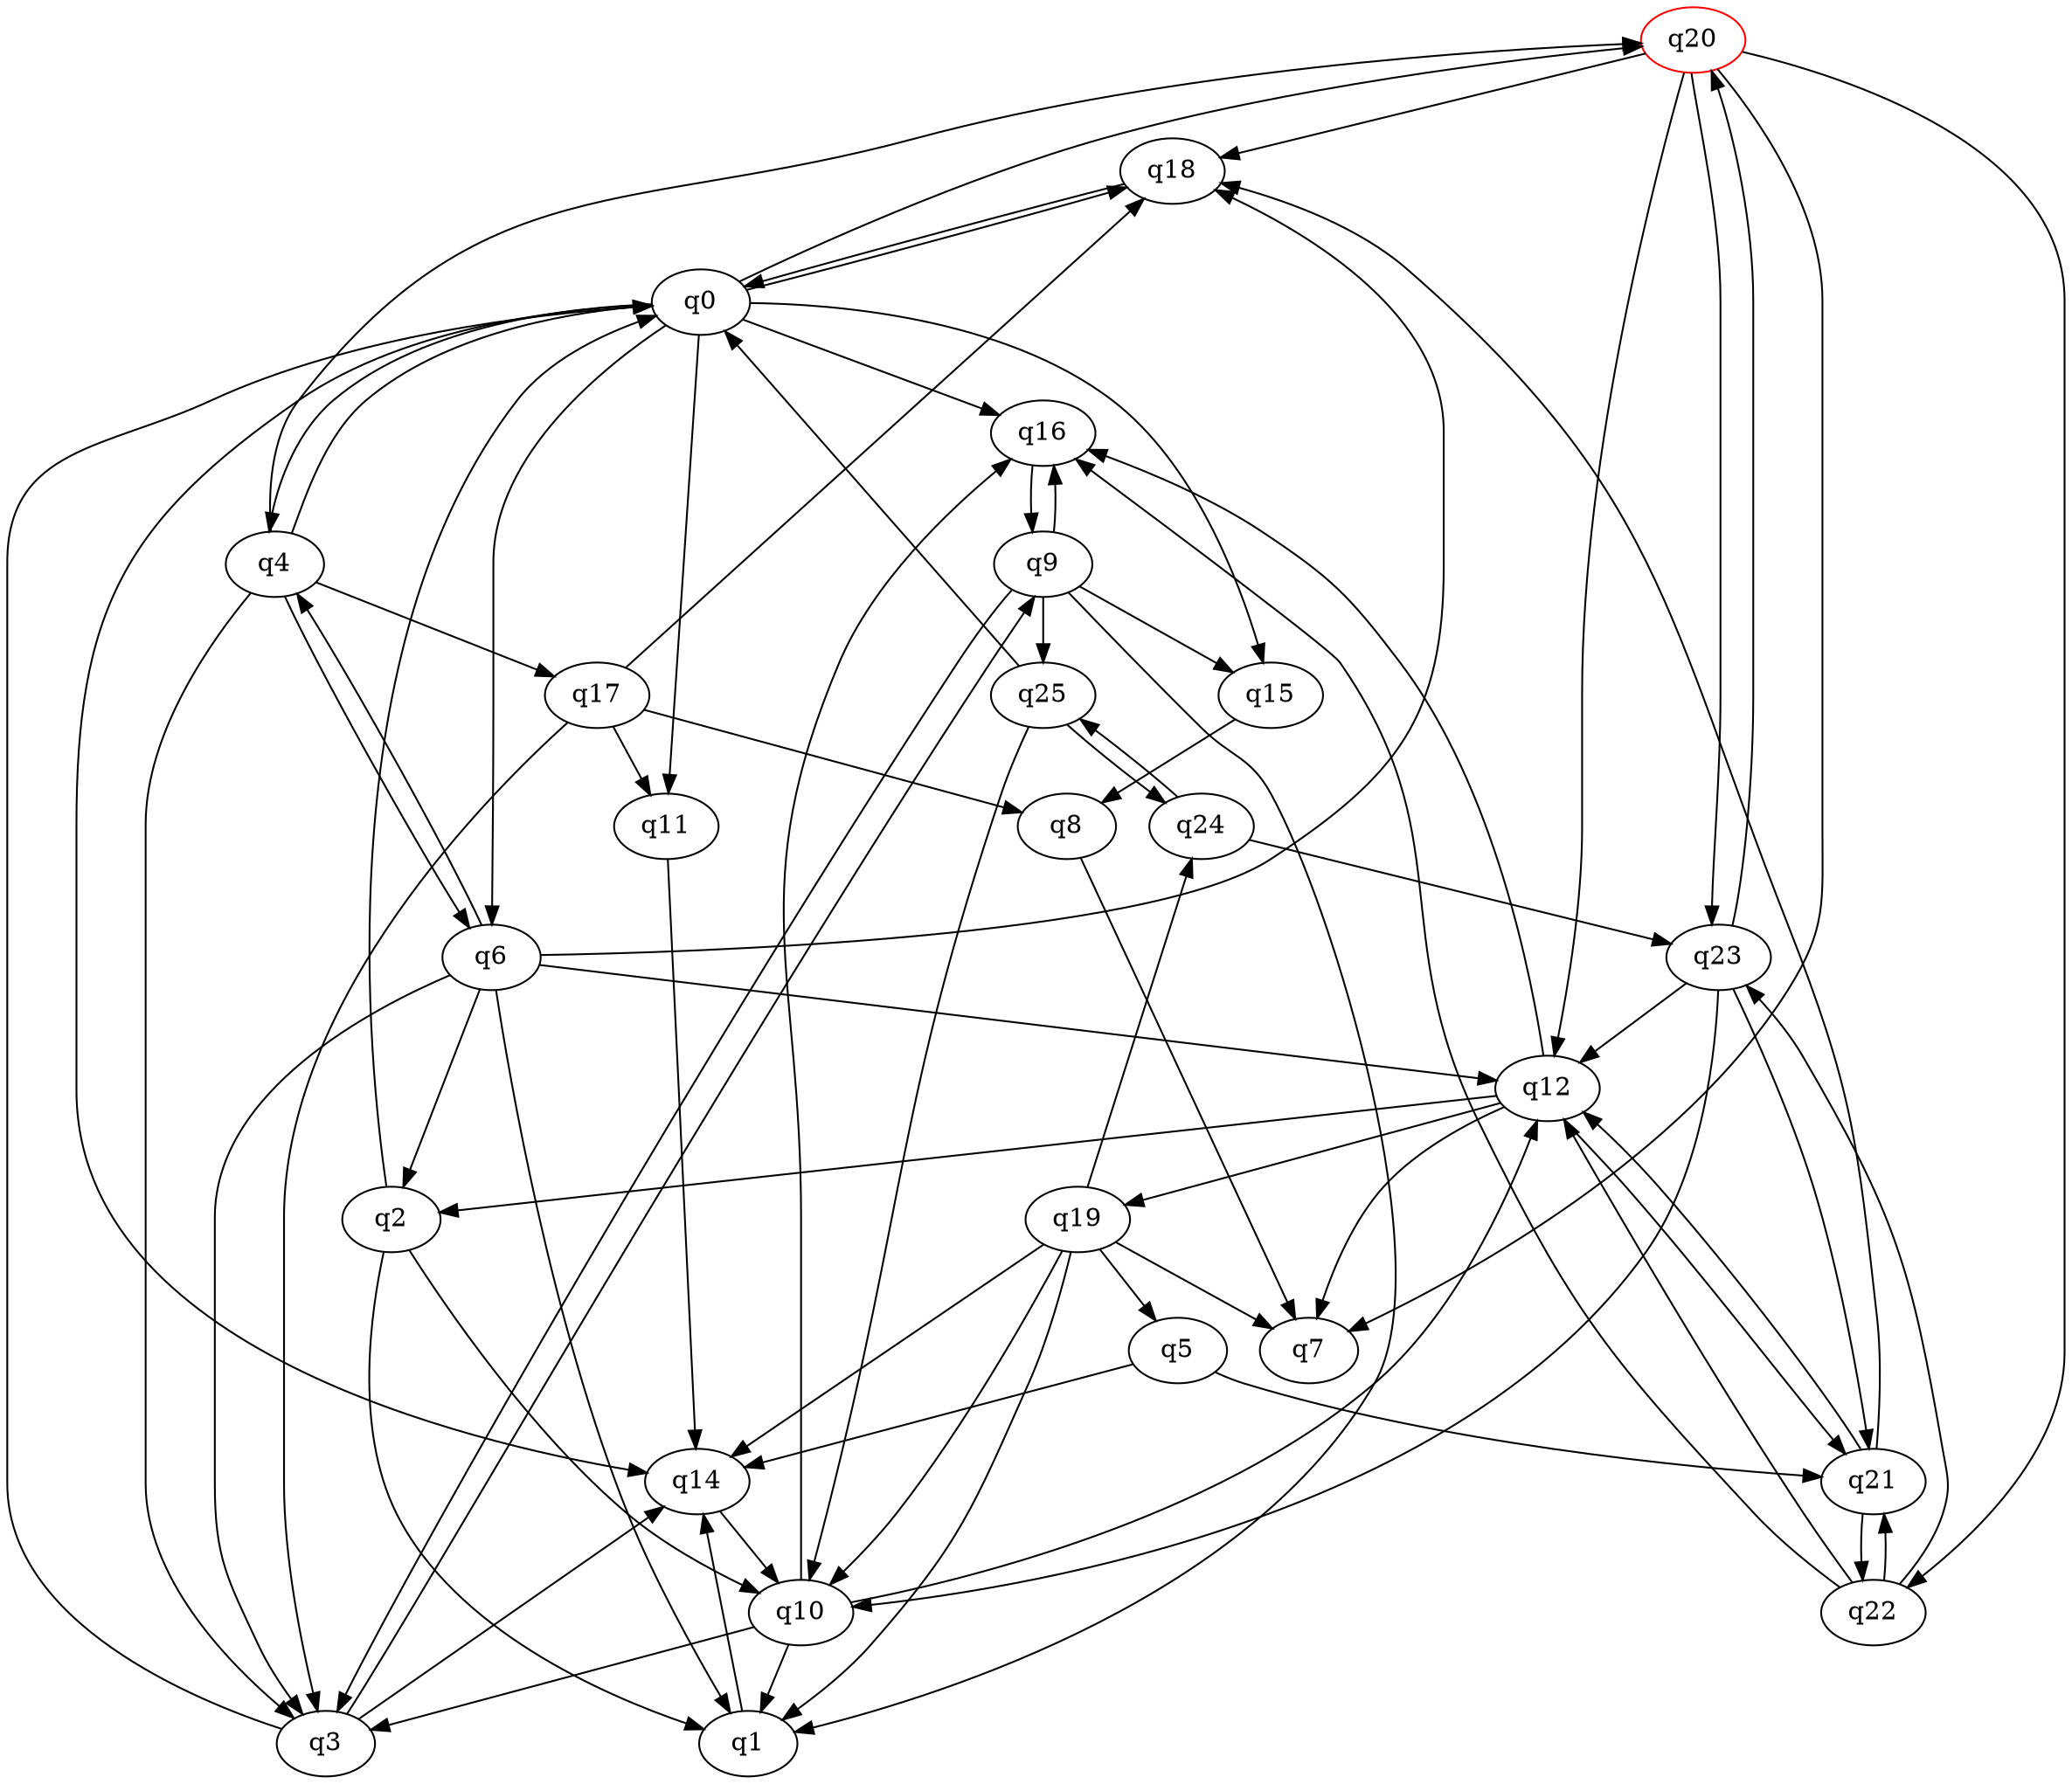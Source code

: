 digraph A{
q20 [initial=1,color=green];
q20 [final=1,color=red];
q0 -> q4;
q0 -> q6;
q0 -> q11;
q0 -> q14;
q0 -> q15;
q0 -> q16;
q0 -> q18;
q0 -> q20;
q1 -> q14;
q2 -> q0;
q2 -> q1;
q2 -> q10;
q3 -> q0;
q3 -> q9;
q3 -> q14;
q4 -> q0;
q4 -> q3;
q4 -> q6;
q4 -> q17;
q4 -> q20;
q5 -> q14;
q5 -> q21;
q6 -> q1;
q6 -> q2;
q6 -> q3;
q6 -> q4;
q6 -> q12;
q6 -> q18;
q8 -> q7;
q9 -> q1;
q9 -> q3;
q9 -> q15;
q9 -> q16;
q9 -> q25;
q10 -> q1;
q10 -> q3;
q10 -> q12;
q10 -> q16;
q11 -> q14;
q12 -> q2;
q12 -> q7;
q12 -> q16;
q12 -> q19;
q12 -> q21;
q14 -> q10;
q15 -> q8;
q16 -> q9;
q17 -> q3;
q17 -> q8;
q17 -> q11;
q17 -> q18;
q18 -> q0;
q19 -> q1;
q19 -> q5;
q19 -> q7;
q19 -> q10;
q19 -> q14;
q19 -> q24;
q20 -> q7;
q20 -> q12;
q20 -> q18;
q20 -> q22;
q20 -> q23;
q21 -> q12;
q21 -> q18;
q21 -> q22;
q22 -> q12;
q22 -> q16;
q22 -> q21;
q22 -> q23;
q23 -> q10;
q23 -> q12;
q23 -> q20;
q23 -> q21;
q24 -> q23;
q24 -> q25;
q25 -> q0;
q25 -> q10;
q25 -> q24;
}